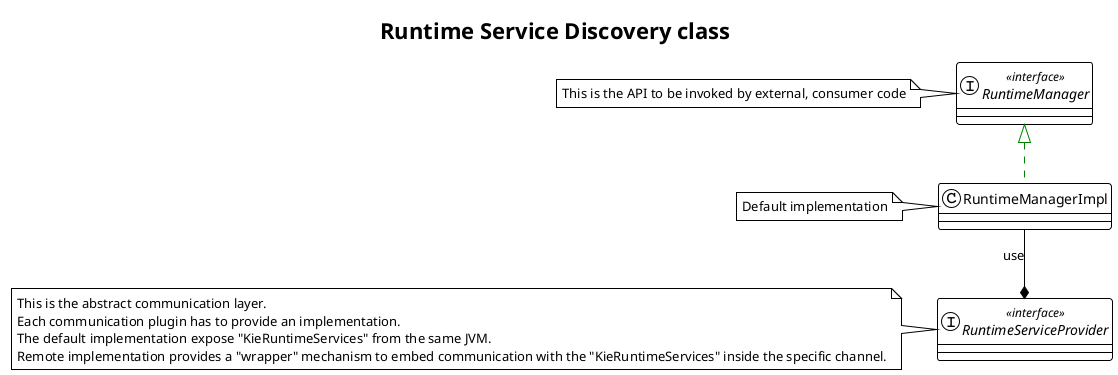 @startuml
'https://plantuml.com/sequence-diagram


title Runtime Service Discovery class

!theme plain
skinparam linetype ortho

'class AbstractEfestoCompilationOutput
'class AbstractEfestoFinalCompilationOutput
interface RuntimeManager << interface >>
note left: This is the API to be invoked by external, consumer code
class RuntimeManagerImpl
note left: Default implementation
interface RuntimeServiceProvider << interface >>
note left: This is the abstract communication layer.\nEach communication plugin has to provide an implementation.\nThe default implementation expose "KieRuntimeServices" from the same JVM.\nRemote implementation provides a "wrapper" mechanism to embed communication with the "KieRuntimeServices" inside the specific channel.

'AbstractEfestoCompilationOutput           -[#008200,dashed]-^  EfestoCompilationOutput
'AbstractEfestoFinalCompilationOutput      -[#000082,plain]-^  AbstractEfestoCompilationOutput
'AbstractEfestoFinalCompilationOutput      -[#008200,dashed]-^  EfestoFinalOutput
'EfestoFinalOutput                         -[#008200,plain]-^  EfestoCompilationOutput
'EfestoFinalOutputClassesContainer         -[#000082,plain]-^  AbstractEfestoFinalCompilationOutput
'EfestoFinalOutputClassesContainer         -[#008200,dashed]-^  RuntimeManager
'EfestoIntermediateOutput                  -[#000082,plain]-^  AbstractEfestoCompilationOutput

RuntimeManager  <|-[#008200,dashed]-  RuntimeManagerImpl


RuntimeManagerImpl --* RuntimeServiceProvider : use

'RuntimeManagerImpl  -[#000082,plain]-^  EfestoIntermediateOutput


@enduml